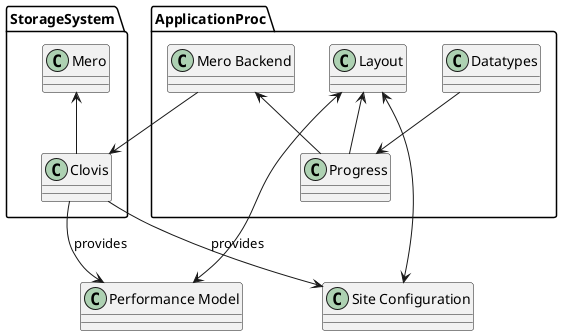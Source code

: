 @startuml

package StorageSystem {
	class Mero
	class Clovis
}


package ApplicationProc {
	class Datatypes
	class Progress
	class Layout
	class "Mero Backend" as Backend
}

class "Performance Model" as Performance
class "Site Configuration" as SiteConfig


Mero <-- Clovis




Clovis --> Performance: provides
Clovis --> SiteConfig: provides


Backend --> Clovis

Backend <-- Progress

Datatypes --> Progress

Layout <--> Performance


Layout <--> SiteConfig
Layout <-- Progress




@enduml
